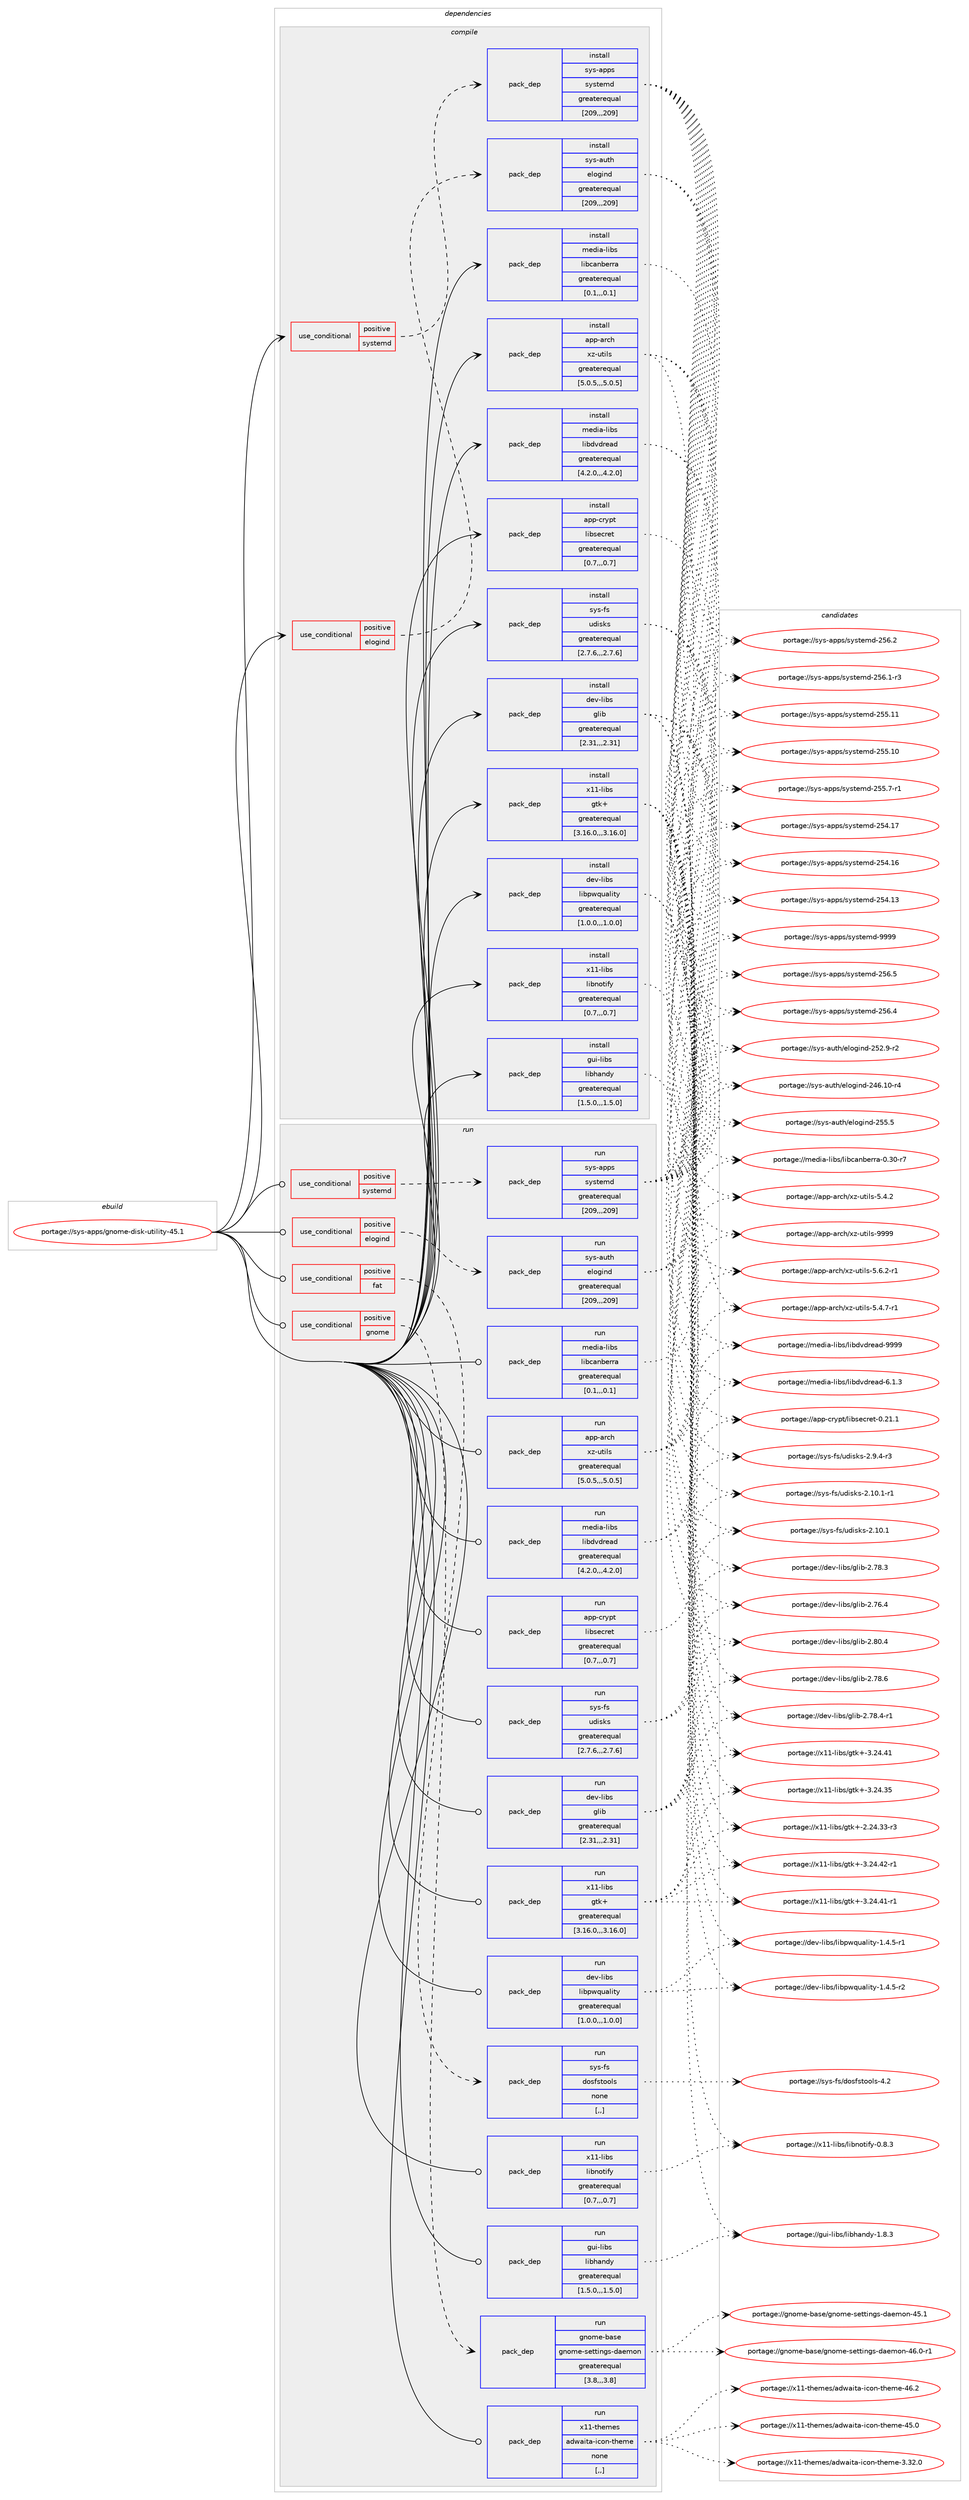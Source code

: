 digraph prolog {

# *************
# Graph options
# *************

newrank=true;
concentrate=true;
compound=true;
graph [rankdir=LR,fontname=Helvetica,fontsize=10,ranksep=1.5];#, ranksep=2.5, nodesep=0.2];
edge  [arrowhead=vee];
node  [fontname=Helvetica,fontsize=10];

# **********
# The ebuild
# **********

subgraph cluster_leftcol {
color=gray;
label=<<i>ebuild</i>>;
id [label="portage://sys-apps/gnome-disk-utility-45.1", color=red, width=4, href="../sys-apps/gnome-disk-utility-45.1.svg"];
}

# ****************
# The dependencies
# ****************

subgraph cluster_midcol {
color=gray;
label=<<i>dependencies</i>>;
subgraph cluster_compile {
fillcolor="#eeeeee";
style=filled;
label=<<i>compile</i>>;
subgraph cond244628 {
dependency929629 [label=<<TABLE BORDER="0" CELLBORDER="1" CELLSPACING="0" CELLPADDING="4"><TR><TD ROWSPAN="3" CELLPADDING="10">use_conditional</TD></TR><TR><TD>positive</TD></TR><TR><TD>elogind</TD></TR></TABLE>>, shape=none, color=red];
subgraph pack678337 {
dependency929630 [label=<<TABLE BORDER="0" CELLBORDER="1" CELLSPACING="0" CELLPADDING="4" WIDTH="220"><TR><TD ROWSPAN="6" CELLPADDING="30">pack_dep</TD></TR><TR><TD WIDTH="110">install</TD></TR><TR><TD>sys-auth</TD></TR><TR><TD>elogind</TD></TR><TR><TD>greaterequal</TD></TR><TR><TD>[209,,,209]</TD></TR></TABLE>>, shape=none, color=blue];
}
dependency929629:e -> dependency929630:w [weight=20,style="dashed",arrowhead="vee"];
}
id:e -> dependency929629:w [weight=20,style="solid",arrowhead="vee"];
subgraph cond244629 {
dependency929631 [label=<<TABLE BORDER="0" CELLBORDER="1" CELLSPACING="0" CELLPADDING="4"><TR><TD ROWSPAN="3" CELLPADDING="10">use_conditional</TD></TR><TR><TD>positive</TD></TR><TR><TD>systemd</TD></TR></TABLE>>, shape=none, color=red];
subgraph pack678338 {
dependency929632 [label=<<TABLE BORDER="0" CELLBORDER="1" CELLSPACING="0" CELLPADDING="4" WIDTH="220"><TR><TD ROWSPAN="6" CELLPADDING="30">pack_dep</TD></TR><TR><TD WIDTH="110">install</TD></TR><TR><TD>sys-apps</TD></TR><TR><TD>systemd</TD></TR><TR><TD>greaterequal</TD></TR><TR><TD>[209,,,209]</TD></TR></TABLE>>, shape=none, color=blue];
}
dependency929631:e -> dependency929632:w [weight=20,style="dashed",arrowhead="vee"];
}
id:e -> dependency929631:w [weight=20,style="solid",arrowhead="vee"];
subgraph pack678339 {
dependency929633 [label=<<TABLE BORDER="0" CELLBORDER="1" CELLSPACING="0" CELLPADDING="4" WIDTH="220"><TR><TD ROWSPAN="6" CELLPADDING="30">pack_dep</TD></TR><TR><TD WIDTH="110">install</TD></TR><TR><TD>app-arch</TD></TR><TR><TD>xz-utils</TD></TR><TR><TD>greaterequal</TD></TR><TR><TD>[5.0.5,,,5.0.5]</TD></TR></TABLE>>, shape=none, color=blue];
}
id:e -> dependency929633:w [weight=20,style="solid",arrowhead="vee"];
subgraph pack678340 {
dependency929634 [label=<<TABLE BORDER="0" CELLBORDER="1" CELLSPACING="0" CELLPADDING="4" WIDTH="220"><TR><TD ROWSPAN="6" CELLPADDING="30">pack_dep</TD></TR><TR><TD WIDTH="110">install</TD></TR><TR><TD>app-crypt</TD></TR><TR><TD>libsecret</TD></TR><TR><TD>greaterequal</TD></TR><TR><TD>[0.7,,,0.7]</TD></TR></TABLE>>, shape=none, color=blue];
}
id:e -> dependency929634:w [weight=20,style="solid",arrowhead="vee"];
subgraph pack678341 {
dependency929635 [label=<<TABLE BORDER="0" CELLBORDER="1" CELLSPACING="0" CELLPADDING="4" WIDTH="220"><TR><TD ROWSPAN="6" CELLPADDING="30">pack_dep</TD></TR><TR><TD WIDTH="110">install</TD></TR><TR><TD>dev-libs</TD></TR><TR><TD>glib</TD></TR><TR><TD>greaterequal</TD></TR><TR><TD>[2.31,,,2.31]</TD></TR></TABLE>>, shape=none, color=blue];
}
id:e -> dependency929635:w [weight=20,style="solid",arrowhead="vee"];
subgraph pack678342 {
dependency929636 [label=<<TABLE BORDER="0" CELLBORDER="1" CELLSPACING="0" CELLPADDING="4" WIDTH="220"><TR><TD ROWSPAN="6" CELLPADDING="30">pack_dep</TD></TR><TR><TD WIDTH="110">install</TD></TR><TR><TD>dev-libs</TD></TR><TR><TD>libpwquality</TD></TR><TR><TD>greaterequal</TD></TR><TR><TD>[1.0.0,,,1.0.0]</TD></TR></TABLE>>, shape=none, color=blue];
}
id:e -> dependency929636:w [weight=20,style="solid",arrowhead="vee"];
subgraph pack678343 {
dependency929637 [label=<<TABLE BORDER="0" CELLBORDER="1" CELLSPACING="0" CELLPADDING="4" WIDTH="220"><TR><TD ROWSPAN="6" CELLPADDING="30">pack_dep</TD></TR><TR><TD WIDTH="110">install</TD></TR><TR><TD>gui-libs</TD></TR><TR><TD>libhandy</TD></TR><TR><TD>greaterequal</TD></TR><TR><TD>[1.5.0,,,1.5.0]</TD></TR></TABLE>>, shape=none, color=blue];
}
id:e -> dependency929637:w [weight=20,style="solid",arrowhead="vee"];
subgraph pack678344 {
dependency929638 [label=<<TABLE BORDER="0" CELLBORDER="1" CELLSPACING="0" CELLPADDING="4" WIDTH="220"><TR><TD ROWSPAN="6" CELLPADDING="30">pack_dep</TD></TR><TR><TD WIDTH="110">install</TD></TR><TR><TD>media-libs</TD></TR><TR><TD>libcanberra</TD></TR><TR><TD>greaterequal</TD></TR><TR><TD>[0.1,,,0.1]</TD></TR></TABLE>>, shape=none, color=blue];
}
id:e -> dependency929638:w [weight=20,style="solid",arrowhead="vee"];
subgraph pack678345 {
dependency929639 [label=<<TABLE BORDER="0" CELLBORDER="1" CELLSPACING="0" CELLPADDING="4" WIDTH="220"><TR><TD ROWSPAN="6" CELLPADDING="30">pack_dep</TD></TR><TR><TD WIDTH="110">install</TD></TR><TR><TD>media-libs</TD></TR><TR><TD>libdvdread</TD></TR><TR><TD>greaterequal</TD></TR><TR><TD>[4.2.0,,,4.2.0]</TD></TR></TABLE>>, shape=none, color=blue];
}
id:e -> dependency929639:w [weight=20,style="solid",arrowhead="vee"];
subgraph pack678346 {
dependency929640 [label=<<TABLE BORDER="0" CELLBORDER="1" CELLSPACING="0" CELLPADDING="4" WIDTH="220"><TR><TD ROWSPAN="6" CELLPADDING="30">pack_dep</TD></TR><TR><TD WIDTH="110">install</TD></TR><TR><TD>sys-fs</TD></TR><TR><TD>udisks</TD></TR><TR><TD>greaterequal</TD></TR><TR><TD>[2.7.6,,,2.7.6]</TD></TR></TABLE>>, shape=none, color=blue];
}
id:e -> dependency929640:w [weight=20,style="solid",arrowhead="vee"];
subgraph pack678347 {
dependency929641 [label=<<TABLE BORDER="0" CELLBORDER="1" CELLSPACING="0" CELLPADDING="4" WIDTH="220"><TR><TD ROWSPAN="6" CELLPADDING="30">pack_dep</TD></TR><TR><TD WIDTH="110">install</TD></TR><TR><TD>x11-libs</TD></TR><TR><TD>gtk+</TD></TR><TR><TD>greaterequal</TD></TR><TR><TD>[3.16.0,,,3.16.0]</TD></TR></TABLE>>, shape=none, color=blue];
}
id:e -> dependency929641:w [weight=20,style="solid",arrowhead="vee"];
subgraph pack678348 {
dependency929642 [label=<<TABLE BORDER="0" CELLBORDER="1" CELLSPACING="0" CELLPADDING="4" WIDTH="220"><TR><TD ROWSPAN="6" CELLPADDING="30">pack_dep</TD></TR><TR><TD WIDTH="110">install</TD></TR><TR><TD>x11-libs</TD></TR><TR><TD>libnotify</TD></TR><TR><TD>greaterequal</TD></TR><TR><TD>[0.7,,,0.7]</TD></TR></TABLE>>, shape=none, color=blue];
}
id:e -> dependency929642:w [weight=20,style="solid",arrowhead="vee"];
}
subgraph cluster_compileandrun {
fillcolor="#eeeeee";
style=filled;
label=<<i>compile and run</i>>;
}
subgraph cluster_run {
fillcolor="#eeeeee";
style=filled;
label=<<i>run</i>>;
subgraph cond244630 {
dependency929643 [label=<<TABLE BORDER="0" CELLBORDER="1" CELLSPACING="0" CELLPADDING="4"><TR><TD ROWSPAN="3" CELLPADDING="10">use_conditional</TD></TR><TR><TD>positive</TD></TR><TR><TD>elogind</TD></TR></TABLE>>, shape=none, color=red];
subgraph pack678349 {
dependency929644 [label=<<TABLE BORDER="0" CELLBORDER="1" CELLSPACING="0" CELLPADDING="4" WIDTH="220"><TR><TD ROWSPAN="6" CELLPADDING="30">pack_dep</TD></TR><TR><TD WIDTH="110">run</TD></TR><TR><TD>sys-auth</TD></TR><TR><TD>elogind</TD></TR><TR><TD>greaterequal</TD></TR><TR><TD>[209,,,209]</TD></TR></TABLE>>, shape=none, color=blue];
}
dependency929643:e -> dependency929644:w [weight=20,style="dashed",arrowhead="vee"];
}
id:e -> dependency929643:w [weight=20,style="solid",arrowhead="odot"];
subgraph cond244631 {
dependency929645 [label=<<TABLE BORDER="0" CELLBORDER="1" CELLSPACING="0" CELLPADDING="4"><TR><TD ROWSPAN="3" CELLPADDING="10">use_conditional</TD></TR><TR><TD>positive</TD></TR><TR><TD>fat</TD></TR></TABLE>>, shape=none, color=red];
subgraph pack678350 {
dependency929646 [label=<<TABLE BORDER="0" CELLBORDER="1" CELLSPACING="0" CELLPADDING="4" WIDTH="220"><TR><TD ROWSPAN="6" CELLPADDING="30">pack_dep</TD></TR><TR><TD WIDTH="110">run</TD></TR><TR><TD>sys-fs</TD></TR><TR><TD>dosfstools</TD></TR><TR><TD>none</TD></TR><TR><TD>[,,]</TD></TR></TABLE>>, shape=none, color=blue];
}
dependency929645:e -> dependency929646:w [weight=20,style="dashed",arrowhead="vee"];
}
id:e -> dependency929645:w [weight=20,style="solid",arrowhead="odot"];
subgraph cond244632 {
dependency929647 [label=<<TABLE BORDER="0" CELLBORDER="1" CELLSPACING="0" CELLPADDING="4"><TR><TD ROWSPAN="3" CELLPADDING="10">use_conditional</TD></TR><TR><TD>positive</TD></TR><TR><TD>gnome</TD></TR></TABLE>>, shape=none, color=red];
subgraph pack678351 {
dependency929648 [label=<<TABLE BORDER="0" CELLBORDER="1" CELLSPACING="0" CELLPADDING="4" WIDTH="220"><TR><TD ROWSPAN="6" CELLPADDING="30">pack_dep</TD></TR><TR><TD WIDTH="110">run</TD></TR><TR><TD>gnome-base</TD></TR><TR><TD>gnome-settings-daemon</TD></TR><TR><TD>greaterequal</TD></TR><TR><TD>[3.8,,,3.8]</TD></TR></TABLE>>, shape=none, color=blue];
}
dependency929647:e -> dependency929648:w [weight=20,style="dashed",arrowhead="vee"];
}
id:e -> dependency929647:w [weight=20,style="solid",arrowhead="odot"];
subgraph cond244633 {
dependency929649 [label=<<TABLE BORDER="0" CELLBORDER="1" CELLSPACING="0" CELLPADDING="4"><TR><TD ROWSPAN="3" CELLPADDING="10">use_conditional</TD></TR><TR><TD>positive</TD></TR><TR><TD>systemd</TD></TR></TABLE>>, shape=none, color=red];
subgraph pack678352 {
dependency929650 [label=<<TABLE BORDER="0" CELLBORDER="1" CELLSPACING="0" CELLPADDING="4" WIDTH="220"><TR><TD ROWSPAN="6" CELLPADDING="30">pack_dep</TD></TR><TR><TD WIDTH="110">run</TD></TR><TR><TD>sys-apps</TD></TR><TR><TD>systemd</TD></TR><TR><TD>greaterequal</TD></TR><TR><TD>[209,,,209]</TD></TR></TABLE>>, shape=none, color=blue];
}
dependency929649:e -> dependency929650:w [weight=20,style="dashed",arrowhead="vee"];
}
id:e -> dependency929649:w [weight=20,style="solid",arrowhead="odot"];
subgraph pack678353 {
dependency929651 [label=<<TABLE BORDER="0" CELLBORDER="1" CELLSPACING="0" CELLPADDING="4" WIDTH="220"><TR><TD ROWSPAN="6" CELLPADDING="30">pack_dep</TD></TR><TR><TD WIDTH="110">run</TD></TR><TR><TD>app-arch</TD></TR><TR><TD>xz-utils</TD></TR><TR><TD>greaterequal</TD></TR><TR><TD>[5.0.5,,,5.0.5]</TD></TR></TABLE>>, shape=none, color=blue];
}
id:e -> dependency929651:w [weight=20,style="solid",arrowhead="odot"];
subgraph pack678354 {
dependency929652 [label=<<TABLE BORDER="0" CELLBORDER="1" CELLSPACING="0" CELLPADDING="4" WIDTH="220"><TR><TD ROWSPAN="6" CELLPADDING="30">pack_dep</TD></TR><TR><TD WIDTH="110">run</TD></TR><TR><TD>app-crypt</TD></TR><TR><TD>libsecret</TD></TR><TR><TD>greaterequal</TD></TR><TR><TD>[0.7,,,0.7]</TD></TR></TABLE>>, shape=none, color=blue];
}
id:e -> dependency929652:w [weight=20,style="solid",arrowhead="odot"];
subgraph pack678355 {
dependency929653 [label=<<TABLE BORDER="0" CELLBORDER="1" CELLSPACING="0" CELLPADDING="4" WIDTH="220"><TR><TD ROWSPAN="6" CELLPADDING="30">pack_dep</TD></TR><TR><TD WIDTH="110">run</TD></TR><TR><TD>dev-libs</TD></TR><TR><TD>glib</TD></TR><TR><TD>greaterequal</TD></TR><TR><TD>[2.31,,,2.31]</TD></TR></TABLE>>, shape=none, color=blue];
}
id:e -> dependency929653:w [weight=20,style="solid",arrowhead="odot"];
subgraph pack678356 {
dependency929654 [label=<<TABLE BORDER="0" CELLBORDER="1" CELLSPACING="0" CELLPADDING="4" WIDTH="220"><TR><TD ROWSPAN="6" CELLPADDING="30">pack_dep</TD></TR><TR><TD WIDTH="110">run</TD></TR><TR><TD>dev-libs</TD></TR><TR><TD>libpwquality</TD></TR><TR><TD>greaterequal</TD></TR><TR><TD>[1.0.0,,,1.0.0]</TD></TR></TABLE>>, shape=none, color=blue];
}
id:e -> dependency929654:w [weight=20,style="solid",arrowhead="odot"];
subgraph pack678357 {
dependency929655 [label=<<TABLE BORDER="0" CELLBORDER="1" CELLSPACING="0" CELLPADDING="4" WIDTH="220"><TR><TD ROWSPAN="6" CELLPADDING="30">pack_dep</TD></TR><TR><TD WIDTH="110">run</TD></TR><TR><TD>gui-libs</TD></TR><TR><TD>libhandy</TD></TR><TR><TD>greaterequal</TD></TR><TR><TD>[1.5.0,,,1.5.0]</TD></TR></TABLE>>, shape=none, color=blue];
}
id:e -> dependency929655:w [weight=20,style="solid",arrowhead="odot"];
subgraph pack678358 {
dependency929656 [label=<<TABLE BORDER="0" CELLBORDER="1" CELLSPACING="0" CELLPADDING="4" WIDTH="220"><TR><TD ROWSPAN="6" CELLPADDING="30">pack_dep</TD></TR><TR><TD WIDTH="110">run</TD></TR><TR><TD>media-libs</TD></TR><TR><TD>libcanberra</TD></TR><TR><TD>greaterequal</TD></TR><TR><TD>[0.1,,,0.1]</TD></TR></TABLE>>, shape=none, color=blue];
}
id:e -> dependency929656:w [weight=20,style="solid",arrowhead="odot"];
subgraph pack678359 {
dependency929657 [label=<<TABLE BORDER="0" CELLBORDER="1" CELLSPACING="0" CELLPADDING="4" WIDTH="220"><TR><TD ROWSPAN="6" CELLPADDING="30">pack_dep</TD></TR><TR><TD WIDTH="110">run</TD></TR><TR><TD>media-libs</TD></TR><TR><TD>libdvdread</TD></TR><TR><TD>greaterequal</TD></TR><TR><TD>[4.2.0,,,4.2.0]</TD></TR></TABLE>>, shape=none, color=blue];
}
id:e -> dependency929657:w [weight=20,style="solid",arrowhead="odot"];
subgraph pack678360 {
dependency929658 [label=<<TABLE BORDER="0" CELLBORDER="1" CELLSPACING="0" CELLPADDING="4" WIDTH="220"><TR><TD ROWSPAN="6" CELLPADDING="30">pack_dep</TD></TR><TR><TD WIDTH="110">run</TD></TR><TR><TD>sys-fs</TD></TR><TR><TD>udisks</TD></TR><TR><TD>greaterequal</TD></TR><TR><TD>[2.7.6,,,2.7.6]</TD></TR></TABLE>>, shape=none, color=blue];
}
id:e -> dependency929658:w [weight=20,style="solid",arrowhead="odot"];
subgraph pack678361 {
dependency929659 [label=<<TABLE BORDER="0" CELLBORDER="1" CELLSPACING="0" CELLPADDING="4" WIDTH="220"><TR><TD ROWSPAN="6" CELLPADDING="30">pack_dep</TD></TR><TR><TD WIDTH="110">run</TD></TR><TR><TD>x11-libs</TD></TR><TR><TD>gtk+</TD></TR><TR><TD>greaterequal</TD></TR><TR><TD>[3.16.0,,,3.16.0]</TD></TR></TABLE>>, shape=none, color=blue];
}
id:e -> dependency929659:w [weight=20,style="solid",arrowhead="odot"];
subgraph pack678362 {
dependency929660 [label=<<TABLE BORDER="0" CELLBORDER="1" CELLSPACING="0" CELLPADDING="4" WIDTH="220"><TR><TD ROWSPAN="6" CELLPADDING="30">pack_dep</TD></TR><TR><TD WIDTH="110">run</TD></TR><TR><TD>x11-libs</TD></TR><TR><TD>libnotify</TD></TR><TR><TD>greaterequal</TD></TR><TR><TD>[0.7,,,0.7]</TD></TR></TABLE>>, shape=none, color=blue];
}
id:e -> dependency929660:w [weight=20,style="solid",arrowhead="odot"];
subgraph pack678363 {
dependency929661 [label=<<TABLE BORDER="0" CELLBORDER="1" CELLSPACING="0" CELLPADDING="4" WIDTH="220"><TR><TD ROWSPAN="6" CELLPADDING="30">pack_dep</TD></TR><TR><TD WIDTH="110">run</TD></TR><TR><TD>x11-themes</TD></TR><TR><TD>adwaita-icon-theme</TD></TR><TR><TD>none</TD></TR><TR><TD>[,,]</TD></TR></TABLE>>, shape=none, color=blue];
}
id:e -> dependency929661:w [weight=20,style="solid",arrowhead="odot"];
}
}

# **************
# The candidates
# **************

subgraph cluster_choices {
rank=same;
color=gray;
label=<<i>candidates</i>>;

subgraph choice678337 {
color=black;
nodesep=1;
choice115121115459711711610447101108111103105110100455053534653 [label="portage://sys-auth/elogind-255.5", color=red, width=4,href="../sys-auth/elogind-255.5.svg"];
choice1151211154597117116104471011081111031051101004550535046574511450 [label="portage://sys-auth/elogind-252.9-r2", color=red, width=4,href="../sys-auth/elogind-252.9-r2.svg"];
choice115121115459711711610447101108111103105110100455052544649484511452 [label="portage://sys-auth/elogind-246.10-r4", color=red, width=4,href="../sys-auth/elogind-246.10-r4.svg"];
dependency929630:e -> choice115121115459711711610447101108111103105110100455053534653:w [style=dotted,weight="100"];
dependency929630:e -> choice1151211154597117116104471011081111031051101004550535046574511450:w [style=dotted,weight="100"];
dependency929630:e -> choice115121115459711711610447101108111103105110100455052544649484511452:w [style=dotted,weight="100"];
}
subgraph choice678338 {
color=black;
nodesep=1;
choice1151211154597112112115471151211151161011091004557575757 [label="portage://sys-apps/systemd-9999", color=red, width=4,href="../sys-apps/systemd-9999.svg"];
choice115121115459711211211547115121115116101109100455053544653 [label="portage://sys-apps/systemd-256.5", color=red, width=4,href="../sys-apps/systemd-256.5.svg"];
choice115121115459711211211547115121115116101109100455053544652 [label="portage://sys-apps/systemd-256.4", color=red, width=4,href="../sys-apps/systemd-256.4.svg"];
choice115121115459711211211547115121115116101109100455053544650 [label="portage://sys-apps/systemd-256.2", color=red, width=4,href="../sys-apps/systemd-256.2.svg"];
choice1151211154597112112115471151211151161011091004550535446494511451 [label="portage://sys-apps/systemd-256.1-r3", color=red, width=4,href="../sys-apps/systemd-256.1-r3.svg"];
choice11512111545971121121154711512111511610110910045505353464949 [label="portage://sys-apps/systemd-255.11", color=red, width=4,href="../sys-apps/systemd-255.11.svg"];
choice11512111545971121121154711512111511610110910045505353464948 [label="portage://sys-apps/systemd-255.10", color=red, width=4,href="../sys-apps/systemd-255.10.svg"];
choice1151211154597112112115471151211151161011091004550535346554511449 [label="portage://sys-apps/systemd-255.7-r1", color=red, width=4,href="../sys-apps/systemd-255.7-r1.svg"];
choice11512111545971121121154711512111511610110910045505352464955 [label="portage://sys-apps/systemd-254.17", color=red, width=4,href="../sys-apps/systemd-254.17.svg"];
choice11512111545971121121154711512111511610110910045505352464954 [label="portage://sys-apps/systemd-254.16", color=red, width=4,href="../sys-apps/systemd-254.16.svg"];
choice11512111545971121121154711512111511610110910045505352464951 [label="portage://sys-apps/systemd-254.13", color=red, width=4,href="../sys-apps/systemd-254.13.svg"];
dependency929632:e -> choice1151211154597112112115471151211151161011091004557575757:w [style=dotted,weight="100"];
dependency929632:e -> choice115121115459711211211547115121115116101109100455053544653:w [style=dotted,weight="100"];
dependency929632:e -> choice115121115459711211211547115121115116101109100455053544652:w [style=dotted,weight="100"];
dependency929632:e -> choice115121115459711211211547115121115116101109100455053544650:w [style=dotted,weight="100"];
dependency929632:e -> choice1151211154597112112115471151211151161011091004550535446494511451:w [style=dotted,weight="100"];
dependency929632:e -> choice11512111545971121121154711512111511610110910045505353464949:w [style=dotted,weight="100"];
dependency929632:e -> choice11512111545971121121154711512111511610110910045505353464948:w [style=dotted,weight="100"];
dependency929632:e -> choice1151211154597112112115471151211151161011091004550535346554511449:w [style=dotted,weight="100"];
dependency929632:e -> choice11512111545971121121154711512111511610110910045505352464955:w [style=dotted,weight="100"];
dependency929632:e -> choice11512111545971121121154711512111511610110910045505352464954:w [style=dotted,weight="100"];
dependency929632:e -> choice11512111545971121121154711512111511610110910045505352464951:w [style=dotted,weight="100"];
}
subgraph choice678339 {
color=black;
nodesep=1;
choice9711211245971149910447120122451171161051081154557575757 [label="portage://app-arch/xz-utils-9999", color=red, width=4,href="../app-arch/xz-utils-9999.svg"];
choice9711211245971149910447120122451171161051081154553465446504511449 [label="portage://app-arch/xz-utils-5.6.2-r1", color=red, width=4,href="../app-arch/xz-utils-5.6.2-r1.svg"];
choice9711211245971149910447120122451171161051081154553465246554511449 [label="portage://app-arch/xz-utils-5.4.7-r1", color=red, width=4,href="../app-arch/xz-utils-5.4.7-r1.svg"];
choice971121124597114991044712012245117116105108115455346524650 [label="portage://app-arch/xz-utils-5.4.2", color=red, width=4,href="../app-arch/xz-utils-5.4.2.svg"];
dependency929633:e -> choice9711211245971149910447120122451171161051081154557575757:w [style=dotted,weight="100"];
dependency929633:e -> choice9711211245971149910447120122451171161051081154553465446504511449:w [style=dotted,weight="100"];
dependency929633:e -> choice9711211245971149910447120122451171161051081154553465246554511449:w [style=dotted,weight="100"];
dependency929633:e -> choice971121124597114991044712012245117116105108115455346524650:w [style=dotted,weight="100"];
}
subgraph choice678340 {
color=black;
nodesep=1;
choice97112112459911412111211647108105981151019911410111645484650494649 [label="portage://app-crypt/libsecret-0.21.1", color=red, width=4,href="../app-crypt/libsecret-0.21.1.svg"];
dependency929634:e -> choice97112112459911412111211647108105981151019911410111645484650494649:w [style=dotted,weight="100"];
}
subgraph choice678341 {
color=black;
nodesep=1;
choice1001011184510810598115471031081059845504656484652 [label="portage://dev-libs/glib-2.80.4", color=red, width=4,href="../dev-libs/glib-2.80.4.svg"];
choice1001011184510810598115471031081059845504655564654 [label="portage://dev-libs/glib-2.78.6", color=red, width=4,href="../dev-libs/glib-2.78.6.svg"];
choice10010111845108105981154710310810598455046555646524511449 [label="portage://dev-libs/glib-2.78.4-r1", color=red, width=4,href="../dev-libs/glib-2.78.4-r1.svg"];
choice1001011184510810598115471031081059845504655564651 [label="portage://dev-libs/glib-2.78.3", color=red, width=4,href="../dev-libs/glib-2.78.3.svg"];
choice1001011184510810598115471031081059845504655544652 [label="portage://dev-libs/glib-2.76.4", color=red, width=4,href="../dev-libs/glib-2.76.4.svg"];
dependency929635:e -> choice1001011184510810598115471031081059845504656484652:w [style=dotted,weight="100"];
dependency929635:e -> choice1001011184510810598115471031081059845504655564654:w [style=dotted,weight="100"];
dependency929635:e -> choice10010111845108105981154710310810598455046555646524511449:w [style=dotted,weight="100"];
dependency929635:e -> choice1001011184510810598115471031081059845504655564651:w [style=dotted,weight="100"];
dependency929635:e -> choice1001011184510810598115471031081059845504655544652:w [style=dotted,weight="100"];
}
subgraph choice678342 {
color=black;
nodesep=1;
choice10010111845108105981154710810598112119113117971081051161214549465246534511450 [label="portage://dev-libs/libpwquality-1.4.5-r2", color=red, width=4,href="../dev-libs/libpwquality-1.4.5-r2.svg"];
choice10010111845108105981154710810598112119113117971081051161214549465246534511449 [label="portage://dev-libs/libpwquality-1.4.5-r1", color=red, width=4,href="../dev-libs/libpwquality-1.4.5-r1.svg"];
dependency929636:e -> choice10010111845108105981154710810598112119113117971081051161214549465246534511450:w [style=dotted,weight="100"];
dependency929636:e -> choice10010111845108105981154710810598112119113117971081051161214549465246534511449:w [style=dotted,weight="100"];
}
subgraph choice678343 {
color=black;
nodesep=1;
choice1031171054510810598115471081059810497110100121454946564651 [label="portage://gui-libs/libhandy-1.8.3", color=red, width=4,href="../gui-libs/libhandy-1.8.3.svg"];
dependency929637:e -> choice1031171054510810598115471081059810497110100121454946564651:w [style=dotted,weight="100"];
}
subgraph choice678344 {
color=black;
nodesep=1;
choice10910110010597451081059811547108105989997110981011141149745484651484511455 [label="portage://media-libs/libcanberra-0.30-r7", color=red, width=4,href="../media-libs/libcanberra-0.30-r7.svg"];
dependency929638:e -> choice10910110010597451081059811547108105989997110981011141149745484651484511455:w [style=dotted,weight="100"];
}
subgraph choice678345 {
color=black;
nodesep=1;
choice1091011001059745108105981154710810598100118100114101971004557575757 [label="portage://media-libs/libdvdread-9999", color=red, width=4,href="../media-libs/libdvdread-9999.svg"];
choice109101100105974510810598115471081059810011810011410197100455446494651 [label="portage://media-libs/libdvdread-6.1.3", color=red, width=4,href="../media-libs/libdvdread-6.1.3.svg"];
dependency929639:e -> choice1091011001059745108105981154710810598100118100114101971004557575757:w [style=dotted,weight="100"];
dependency929639:e -> choice109101100105974510810598115471081059810011810011410197100455446494651:w [style=dotted,weight="100"];
}
subgraph choice678346 {
color=black;
nodesep=1;
choice1151211154510211547117100105115107115455046494846494511449 [label="portage://sys-fs/udisks-2.10.1-r1", color=red, width=4,href="../sys-fs/udisks-2.10.1-r1.svg"];
choice115121115451021154711710010511510711545504649484649 [label="portage://sys-fs/udisks-2.10.1", color=red, width=4,href="../sys-fs/udisks-2.10.1.svg"];
choice11512111545102115471171001051151071154550465746524511451 [label="portage://sys-fs/udisks-2.9.4-r3", color=red, width=4,href="../sys-fs/udisks-2.9.4-r3.svg"];
dependency929640:e -> choice1151211154510211547117100105115107115455046494846494511449:w [style=dotted,weight="100"];
dependency929640:e -> choice115121115451021154711710010511510711545504649484649:w [style=dotted,weight="100"];
dependency929640:e -> choice11512111545102115471171001051151071154550465746524511451:w [style=dotted,weight="100"];
}
subgraph choice678347 {
color=black;
nodesep=1;
choice12049494510810598115471031161074345514650524652504511449 [label="portage://x11-libs/gtk+-3.24.42-r1", color=red, width=4,href="../x11-libs/gtk+-3.24.42-r1.svg"];
choice12049494510810598115471031161074345514650524652494511449 [label="portage://x11-libs/gtk+-3.24.41-r1", color=red, width=4,href="../x11-libs/gtk+-3.24.41-r1.svg"];
choice1204949451081059811547103116107434551465052465249 [label="portage://x11-libs/gtk+-3.24.41", color=red, width=4,href="../x11-libs/gtk+-3.24.41.svg"];
choice1204949451081059811547103116107434551465052465153 [label="portage://x11-libs/gtk+-3.24.35", color=red, width=4,href="../x11-libs/gtk+-3.24.35.svg"];
choice12049494510810598115471031161074345504650524651514511451 [label="portage://x11-libs/gtk+-2.24.33-r3", color=red, width=4,href="../x11-libs/gtk+-2.24.33-r3.svg"];
dependency929641:e -> choice12049494510810598115471031161074345514650524652504511449:w [style=dotted,weight="100"];
dependency929641:e -> choice12049494510810598115471031161074345514650524652494511449:w [style=dotted,weight="100"];
dependency929641:e -> choice1204949451081059811547103116107434551465052465249:w [style=dotted,weight="100"];
dependency929641:e -> choice1204949451081059811547103116107434551465052465153:w [style=dotted,weight="100"];
dependency929641:e -> choice12049494510810598115471031161074345504650524651514511451:w [style=dotted,weight="100"];
}
subgraph choice678348 {
color=black;
nodesep=1;
choice120494945108105981154710810598110111116105102121454846564651 [label="portage://x11-libs/libnotify-0.8.3", color=red, width=4,href="../x11-libs/libnotify-0.8.3.svg"];
dependency929642:e -> choice120494945108105981154710810598110111116105102121454846564651:w [style=dotted,weight="100"];
}
subgraph choice678349 {
color=black;
nodesep=1;
choice115121115459711711610447101108111103105110100455053534653 [label="portage://sys-auth/elogind-255.5", color=red, width=4,href="../sys-auth/elogind-255.5.svg"];
choice1151211154597117116104471011081111031051101004550535046574511450 [label="portage://sys-auth/elogind-252.9-r2", color=red, width=4,href="../sys-auth/elogind-252.9-r2.svg"];
choice115121115459711711610447101108111103105110100455052544649484511452 [label="portage://sys-auth/elogind-246.10-r4", color=red, width=4,href="../sys-auth/elogind-246.10-r4.svg"];
dependency929644:e -> choice115121115459711711610447101108111103105110100455053534653:w [style=dotted,weight="100"];
dependency929644:e -> choice1151211154597117116104471011081111031051101004550535046574511450:w [style=dotted,weight="100"];
dependency929644:e -> choice115121115459711711610447101108111103105110100455052544649484511452:w [style=dotted,weight="100"];
}
subgraph choice678350 {
color=black;
nodesep=1;
choice115121115451021154710011111510211511611111110811545524650 [label="portage://sys-fs/dosfstools-4.2", color=red, width=4,href="../sys-fs/dosfstools-4.2.svg"];
dependency929646:e -> choice115121115451021154710011111510211511611111110811545524650:w [style=dotted,weight="100"];
}
subgraph choice678351 {
color=black;
nodesep=1;
choice1031101111091014598971151014710311011110910145115101116116105110103115451009710110911111045525446484511449 [label="portage://gnome-base/gnome-settings-daemon-46.0-r1", color=red, width=4,href="../gnome-base/gnome-settings-daemon-46.0-r1.svg"];
choice103110111109101459897115101471031101111091014511510111611610511010311545100971011091111104552534649 [label="portage://gnome-base/gnome-settings-daemon-45.1", color=red, width=4,href="../gnome-base/gnome-settings-daemon-45.1.svg"];
dependency929648:e -> choice1031101111091014598971151014710311011110910145115101116116105110103115451009710110911111045525446484511449:w [style=dotted,weight="100"];
dependency929648:e -> choice103110111109101459897115101471031101111091014511510111611610511010311545100971011091111104552534649:w [style=dotted,weight="100"];
}
subgraph choice678352 {
color=black;
nodesep=1;
choice1151211154597112112115471151211151161011091004557575757 [label="portage://sys-apps/systemd-9999", color=red, width=4,href="../sys-apps/systemd-9999.svg"];
choice115121115459711211211547115121115116101109100455053544653 [label="portage://sys-apps/systemd-256.5", color=red, width=4,href="../sys-apps/systemd-256.5.svg"];
choice115121115459711211211547115121115116101109100455053544652 [label="portage://sys-apps/systemd-256.4", color=red, width=4,href="../sys-apps/systemd-256.4.svg"];
choice115121115459711211211547115121115116101109100455053544650 [label="portage://sys-apps/systemd-256.2", color=red, width=4,href="../sys-apps/systemd-256.2.svg"];
choice1151211154597112112115471151211151161011091004550535446494511451 [label="portage://sys-apps/systemd-256.1-r3", color=red, width=4,href="../sys-apps/systemd-256.1-r3.svg"];
choice11512111545971121121154711512111511610110910045505353464949 [label="portage://sys-apps/systemd-255.11", color=red, width=4,href="../sys-apps/systemd-255.11.svg"];
choice11512111545971121121154711512111511610110910045505353464948 [label="portage://sys-apps/systemd-255.10", color=red, width=4,href="../sys-apps/systemd-255.10.svg"];
choice1151211154597112112115471151211151161011091004550535346554511449 [label="portage://sys-apps/systemd-255.7-r1", color=red, width=4,href="../sys-apps/systemd-255.7-r1.svg"];
choice11512111545971121121154711512111511610110910045505352464955 [label="portage://sys-apps/systemd-254.17", color=red, width=4,href="../sys-apps/systemd-254.17.svg"];
choice11512111545971121121154711512111511610110910045505352464954 [label="portage://sys-apps/systemd-254.16", color=red, width=4,href="../sys-apps/systemd-254.16.svg"];
choice11512111545971121121154711512111511610110910045505352464951 [label="portage://sys-apps/systemd-254.13", color=red, width=4,href="../sys-apps/systemd-254.13.svg"];
dependency929650:e -> choice1151211154597112112115471151211151161011091004557575757:w [style=dotted,weight="100"];
dependency929650:e -> choice115121115459711211211547115121115116101109100455053544653:w [style=dotted,weight="100"];
dependency929650:e -> choice115121115459711211211547115121115116101109100455053544652:w [style=dotted,weight="100"];
dependency929650:e -> choice115121115459711211211547115121115116101109100455053544650:w [style=dotted,weight="100"];
dependency929650:e -> choice1151211154597112112115471151211151161011091004550535446494511451:w [style=dotted,weight="100"];
dependency929650:e -> choice11512111545971121121154711512111511610110910045505353464949:w [style=dotted,weight="100"];
dependency929650:e -> choice11512111545971121121154711512111511610110910045505353464948:w [style=dotted,weight="100"];
dependency929650:e -> choice1151211154597112112115471151211151161011091004550535346554511449:w [style=dotted,weight="100"];
dependency929650:e -> choice11512111545971121121154711512111511610110910045505352464955:w [style=dotted,weight="100"];
dependency929650:e -> choice11512111545971121121154711512111511610110910045505352464954:w [style=dotted,weight="100"];
dependency929650:e -> choice11512111545971121121154711512111511610110910045505352464951:w [style=dotted,weight="100"];
}
subgraph choice678353 {
color=black;
nodesep=1;
choice9711211245971149910447120122451171161051081154557575757 [label="portage://app-arch/xz-utils-9999", color=red, width=4,href="../app-arch/xz-utils-9999.svg"];
choice9711211245971149910447120122451171161051081154553465446504511449 [label="portage://app-arch/xz-utils-5.6.2-r1", color=red, width=4,href="../app-arch/xz-utils-5.6.2-r1.svg"];
choice9711211245971149910447120122451171161051081154553465246554511449 [label="portage://app-arch/xz-utils-5.4.7-r1", color=red, width=4,href="../app-arch/xz-utils-5.4.7-r1.svg"];
choice971121124597114991044712012245117116105108115455346524650 [label="portage://app-arch/xz-utils-5.4.2", color=red, width=4,href="../app-arch/xz-utils-5.4.2.svg"];
dependency929651:e -> choice9711211245971149910447120122451171161051081154557575757:w [style=dotted,weight="100"];
dependency929651:e -> choice9711211245971149910447120122451171161051081154553465446504511449:w [style=dotted,weight="100"];
dependency929651:e -> choice9711211245971149910447120122451171161051081154553465246554511449:w [style=dotted,weight="100"];
dependency929651:e -> choice971121124597114991044712012245117116105108115455346524650:w [style=dotted,weight="100"];
}
subgraph choice678354 {
color=black;
nodesep=1;
choice97112112459911412111211647108105981151019911410111645484650494649 [label="portage://app-crypt/libsecret-0.21.1", color=red, width=4,href="../app-crypt/libsecret-0.21.1.svg"];
dependency929652:e -> choice97112112459911412111211647108105981151019911410111645484650494649:w [style=dotted,weight="100"];
}
subgraph choice678355 {
color=black;
nodesep=1;
choice1001011184510810598115471031081059845504656484652 [label="portage://dev-libs/glib-2.80.4", color=red, width=4,href="../dev-libs/glib-2.80.4.svg"];
choice1001011184510810598115471031081059845504655564654 [label="portage://dev-libs/glib-2.78.6", color=red, width=4,href="../dev-libs/glib-2.78.6.svg"];
choice10010111845108105981154710310810598455046555646524511449 [label="portage://dev-libs/glib-2.78.4-r1", color=red, width=4,href="../dev-libs/glib-2.78.4-r1.svg"];
choice1001011184510810598115471031081059845504655564651 [label="portage://dev-libs/glib-2.78.3", color=red, width=4,href="../dev-libs/glib-2.78.3.svg"];
choice1001011184510810598115471031081059845504655544652 [label="portage://dev-libs/glib-2.76.4", color=red, width=4,href="../dev-libs/glib-2.76.4.svg"];
dependency929653:e -> choice1001011184510810598115471031081059845504656484652:w [style=dotted,weight="100"];
dependency929653:e -> choice1001011184510810598115471031081059845504655564654:w [style=dotted,weight="100"];
dependency929653:e -> choice10010111845108105981154710310810598455046555646524511449:w [style=dotted,weight="100"];
dependency929653:e -> choice1001011184510810598115471031081059845504655564651:w [style=dotted,weight="100"];
dependency929653:e -> choice1001011184510810598115471031081059845504655544652:w [style=dotted,weight="100"];
}
subgraph choice678356 {
color=black;
nodesep=1;
choice10010111845108105981154710810598112119113117971081051161214549465246534511450 [label="portage://dev-libs/libpwquality-1.4.5-r2", color=red, width=4,href="../dev-libs/libpwquality-1.4.5-r2.svg"];
choice10010111845108105981154710810598112119113117971081051161214549465246534511449 [label="portage://dev-libs/libpwquality-1.4.5-r1", color=red, width=4,href="../dev-libs/libpwquality-1.4.5-r1.svg"];
dependency929654:e -> choice10010111845108105981154710810598112119113117971081051161214549465246534511450:w [style=dotted,weight="100"];
dependency929654:e -> choice10010111845108105981154710810598112119113117971081051161214549465246534511449:w [style=dotted,weight="100"];
}
subgraph choice678357 {
color=black;
nodesep=1;
choice1031171054510810598115471081059810497110100121454946564651 [label="portage://gui-libs/libhandy-1.8.3", color=red, width=4,href="../gui-libs/libhandy-1.8.3.svg"];
dependency929655:e -> choice1031171054510810598115471081059810497110100121454946564651:w [style=dotted,weight="100"];
}
subgraph choice678358 {
color=black;
nodesep=1;
choice10910110010597451081059811547108105989997110981011141149745484651484511455 [label="portage://media-libs/libcanberra-0.30-r7", color=red, width=4,href="../media-libs/libcanberra-0.30-r7.svg"];
dependency929656:e -> choice10910110010597451081059811547108105989997110981011141149745484651484511455:w [style=dotted,weight="100"];
}
subgraph choice678359 {
color=black;
nodesep=1;
choice1091011001059745108105981154710810598100118100114101971004557575757 [label="portage://media-libs/libdvdread-9999", color=red, width=4,href="../media-libs/libdvdread-9999.svg"];
choice109101100105974510810598115471081059810011810011410197100455446494651 [label="portage://media-libs/libdvdread-6.1.3", color=red, width=4,href="../media-libs/libdvdread-6.1.3.svg"];
dependency929657:e -> choice1091011001059745108105981154710810598100118100114101971004557575757:w [style=dotted,weight="100"];
dependency929657:e -> choice109101100105974510810598115471081059810011810011410197100455446494651:w [style=dotted,weight="100"];
}
subgraph choice678360 {
color=black;
nodesep=1;
choice1151211154510211547117100105115107115455046494846494511449 [label="portage://sys-fs/udisks-2.10.1-r1", color=red, width=4,href="../sys-fs/udisks-2.10.1-r1.svg"];
choice115121115451021154711710010511510711545504649484649 [label="portage://sys-fs/udisks-2.10.1", color=red, width=4,href="../sys-fs/udisks-2.10.1.svg"];
choice11512111545102115471171001051151071154550465746524511451 [label="portage://sys-fs/udisks-2.9.4-r3", color=red, width=4,href="../sys-fs/udisks-2.9.4-r3.svg"];
dependency929658:e -> choice1151211154510211547117100105115107115455046494846494511449:w [style=dotted,weight="100"];
dependency929658:e -> choice115121115451021154711710010511510711545504649484649:w [style=dotted,weight="100"];
dependency929658:e -> choice11512111545102115471171001051151071154550465746524511451:w [style=dotted,weight="100"];
}
subgraph choice678361 {
color=black;
nodesep=1;
choice12049494510810598115471031161074345514650524652504511449 [label="portage://x11-libs/gtk+-3.24.42-r1", color=red, width=4,href="../x11-libs/gtk+-3.24.42-r1.svg"];
choice12049494510810598115471031161074345514650524652494511449 [label="portage://x11-libs/gtk+-3.24.41-r1", color=red, width=4,href="../x11-libs/gtk+-3.24.41-r1.svg"];
choice1204949451081059811547103116107434551465052465249 [label="portage://x11-libs/gtk+-3.24.41", color=red, width=4,href="../x11-libs/gtk+-3.24.41.svg"];
choice1204949451081059811547103116107434551465052465153 [label="portage://x11-libs/gtk+-3.24.35", color=red, width=4,href="../x11-libs/gtk+-3.24.35.svg"];
choice12049494510810598115471031161074345504650524651514511451 [label="portage://x11-libs/gtk+-2.24.33-r3", color=red, width=4,href="../x11-libs/gtk+-2.24.33-r3.svg"];
dependency929659:e -> choice12049494510810598115471031161074345514650524652504511449:w [style=dotted,weight="100"];
dependency929659:e -> choice12049494510810598115471031161074345514650524652494511449:w [style=dotted,weight="100"];
dependency929659:e -> choice1204949451081059811547103116107434551465052465249:w [style=dotted,weight="100"];
dependency929659:e -> choice1204949451081059811547103116107434551465052465153:w [style=dotted,weight="100"];
dependency929659:e -> choice12049494510810598115471031161074345504650524651514511451:w [style=dotted,weight="100"];
}
subgraph choice678362 {
color=black;
nodesep=1;
choice120494945108105981154710810598110111116105102121454846564651 [label="portage://x11-libs/libnotify-0.8.3", color=red, width=4,href="../x11-libs/libnotify-0.8.3.svg"];
dependency929660:e -> choice120494945108105981154710810598110111116105102121454846564651:w [style=dotted,weight="100"];
}
subgraph choice678363 {
color=black;
nodesep=1;
choice120494945116104101109101115479710011997105116974510599111110451161041011091014552544650 [label="portage://x11-themes/adwaita-icon-theme-46.2", color=red, width=4,href="../x11-themes/adwaita-icon-theme-46.2.svg"];
choice120494945116104101109101115479710011997105116974510599111110451161041011091014552534648 [label="portage://x11-themes/adwaita-icon-theme-45.0", color=red, width=4,href="../x11-themes/adwaita-icon-theme-45.0.svg"];
choice1204949451161041011091011154797100119971051169745105991111104511610410110910145514651504648 [label="portage://x11-themes/adwaita-icon-theme-3.32.0", color=red, width=4,href="../x11-themes/adwaita-icon-theme-3.32.0.svg"];
dependency929661:e -> choice120494945116104101109101115479710011997105116974510599111110451161041011091014552544650:w [style=dotted,weight="100"];
dependency929661:e -> choice120494945116104101109101115479710011997105116974510599111110451161041011091014552534648:w [style=dotted,weight="100"];
dependency929661:e -> choice1204949451161041011091011154797100119971051169745105991111104511610410110910145514651504648:w [style=dotted,weight="100"];
}
}

}
